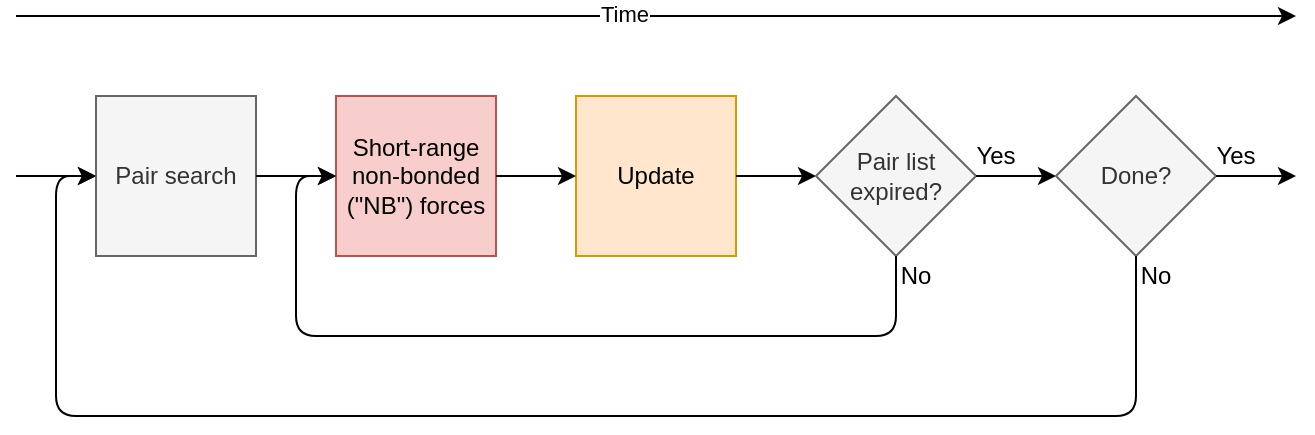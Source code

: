 <mxfile version="14.1.8" type="device"><diagram id="_HBpgSKyVObSuQ_kN55g" name="Page-1"><mxGraphModel dx="1682" dy="1000" grid="1" gridSize="10" guides="1" tooltips="1" connect="1" arrows="1" fold="1" page="1" pageScale="1" pageWidth="1654" pageHeight="1169" math="0" shadow="0"><root><mxCell id="0"/><mxCell id="1" parent="0"/><mxCell id="xqSQ0waNmZC-vH5PV82z-5" value="" style="endArrow=classic;html=1;" parent="1" edge="1"><mxGeometry width="50" height="50" relative="1" as="geometry"><mxPoint x="40" y="41" as="sourcePoint"/><mxPoint x="680" y="41" as="targetPoint"/></mxGeometry></mxCell><mxCell id="WNJ69rcCuoQQ27An8yEf-3" value="Time" style="edgeLabel;html=1;align=center;verticalAlign=middle;resizable=0;points=[];" parent="xqSQ0waNmZC-vH5PV82z-5" vertex="1" connectable="0"><mxGeometry x="-0.05" y="1" relative="1" as="geometry"><mxPoint as="offset"/></mxGeometry></mxCell><mxCell id="xqSQ0waNmZC-vH5PV82z-7" value="Update" style="whiteSpace=wrap;html=1;aspect=fixed;fillColor=#ffe6cc;strokeColor=#d79b00;" parent="1" vertex="1"><mxGeometry x="320" y="81" width="80" height="80" as="geometry"/></mxCell><mxCell id="xqSQ0waNmZC-vH5PV82z-11" value="" style="endArrow=classic;html=1;exitX=1;exitY=0.5;exitDx=0;exitDy=0;entryX=0;entryY=0.5;entryDx=0;entryDy=0;" parent="1" source="xqSQ0waNmZC-vH5PV82z-7" target="xqSQ0waNmZC-vH5PV82z-13" edge="1"><mxGeometry width="50" height="50" relative="1" as="geometry"><mxPoint x="290" y="131" as="sourcePoint"/><mxPoint x="440" y="121" as="targetPoint"/></mxGeometry></mxCell><mxCell id="xqSQ0waNmZC-vH5PV82z-13" value="Pair list expired?" style="rhombus;whiteSpace=wrap;html=1;fillColor=#f5f5f5;strokeColor=#666666;fontColor=#333333;" parent="1" vertex="1"><mxGeometry x="440" y="81" width="80" height="80" as="geometry"/></mxCell><mxCell id="xqSQ0waNmZC-vH5PV82z-14" value="" style="endArrow=classic;html=1;exitX=1;exitY=0.5;exitDx=0;exitDy=0;entryX=0;entryY=0.5;entryDx=0;entryDy=0;" parent="1" source="xqSQ0waNmZC-vH5PV82z-13" target="nZesR5KTaCcrrk03C1Ym-11" edge="1"><mxGeometry width="50" height="50" relative="1" as="geometry"><mxPoint x="300" y="142.5" as="sourcePoint"/><mxPoint x="560" y="122.5" as="targetPoint"/></mxGeometry></mxCell><mxCell id="xqSQ0waNmZC-vH5PV82z-17" value="Yes" style="text;html=1;strokeColor=none;fillColor=none;align=center;verticalAlign=middle;whiteSpace=wrap;rounded=0;" parent="1" vertex="1"><mxGeometry x="510" y="101" width="40" height="20" as="geometry"/></mxCell><mxCell id="xqSQ0waNmZC-vH5PV82z-18" value="No" style="text;html=1;strokeColor=none;fillColor=none;align=center;verticalAlign=middle;whiteSpace=wrap;rounded=0;" parent="1" vertex="1"><mxGeometry x="470" y="161" width="40" height="20" as="geometry"/></mxCell><mxCell id="nZesR5KTaCcrrk03C1Ym-1" value="" style="endArrow=classic;html=1;exitX=1;exitY=0.5;exitDx=0;exitDy=0;entryX=0;entryY=0.5;entryDx=0;entryDy=0;" parent="1" edge="1"><mxGeometry width="50" height="50" relative="1" as="geometry"><mxPoint x="40" y="121" as="sourcePoint"/><mxPoint x="80" y="121" as="targetPoint"/></mxGeometry></mxCell><mxCell id="nZesR5KTaCcrrk03C1Ym-2" value="Pair search" style="whiteSpace=wrap;html=1;aspect=fixed;fillColor=#f5f5f5;strokeColor=#666666;fontColor=#333333;" parent="1" vertex="1"><mxGeometry x="80" y="81" width="80" height="80" as="geometry"/></mxCell><mxCell id="nZesR5KTaCcrrk03C1Ym-4" value="Short-range&lt;br&gt;non-bonded (&quot;NB&quot;) forces" style="whiteSpace=wrap;html=1;aspect=fixed;fillColor=#f8cecc;strokeColor=#b85450;" parent="1" vertex="1"><mxGeometry x="200" y="81" width="80" height="80" as="geometry"/></mxCell><mxCell id="nZesR5KTaCcrrk03C1Ym-8" value="" style="endArrow=classic;html=1;exitX=1;exitY=0.5;exitDx=0;exitDy=0;entryX=0;entryY=0.5;entryDx=0;entryDy=0;" parent="1" source="nZesR5KTaCcrrk03C1Ym-4" target="xqSQ0waNmZC-vH5PV82z-7" edge="1"><mxGeometry width="50" height="50" relative="1" as="geometry"><mxPoint x="210" y="131" as="sourcePoint"/><mxPoint x="360" y="121" as="targetPoint"/></mxGeometry></mxCell><mxCell id="nZesR5KTaCcrrk03C1Ym-11" value="Done?" style="rhombus;whiteSpace=wrap;html=1;fillColor=#f5f5f5;strokeColor=#666666;fontColor=#333333;" parent="1" vertex="1"><mxGeometry x="560" y="81" width="80" height="80" as="geometry"/></mxCell><mxCell id="nZesR5KTaCcrrk03C1Ym-12" value="" style="endArrow=classic;html=1;exitX=1;exitY=0.5;exitDx=0;exitDy=0;" parent="1" source="nZesR5KTaCcrrk03C1Ym-11" edge="1"><mxGeometry width="50" height="50" relative="1" as="geometry"><mxPoint x="410" y="132.5" as="sourcePoint"/><mxPoint x="680" y="121" as="targetPoint"/></mxGeometry></mxCell><mxCell id="nZesR5KTaCcrrk03C1Ym-13" value="Yes" style="text;html=1;strokeColor=none;fillColor=none;align=center;verticalAlign=middle;whiteSpace=wrap;rounded=0;" parent="1" vertex="1"><mxGeometry x="630" y="101" width="40" height="20" as="geometry"/></mxCell><mxCell id="nZesR5KTaCcrrk03C1Ym-14" value="" style="endArrow=classic;html=1;exitX=0.5;exitY=1;exitDx=0;exitDy=0;" parent="1" source="nZesR5KTaCcrrk03C1Ym-11" edge="1"><mxGeometry width="50" height="50" relative="1" as="geometry"><mxPoint x="560" y="381" as="sourcePoint"/><mxPoint x="80" y="121" as="targetPoint"/><Array as="points"><mxPoint x="600" y="241"/><mxPoint x="60" y="241"/><mxPoint x="60" y="121"/></Array></mxGeometry></mxCell><mxCell id="nZesR5KTaCcrrk03C1Ym-15" value="" style="endArrow=classic;html=1;exitX=0.5;exitY=1;exitDx=0;exitDy=0;entryX=0;entryY=0.5;entryDx=0;entryDy=0;" parent="1" source="xqSQ0waNmZC-vH5PV82z-13" target="nZesR5KTaCcrrk03C1Ym-4" edge="1"><mxGeometry width="50" height="50" relative="1" as="geometry"><mxPoint x="560" y="351" as="sourcePoint"/><mxPoint x="180" y="121" as="targetPoint"/><Array as="points"><mxPoint x="480" y="201"/><mxPoint x="180" y="201"/><mxPoint x="180" y="121"/></Array></mxGeometry></mxCell><mxCell id="nZesR5KTaCcrrk03C1Ym-16" value="No" style="text;html=1;strokeColor=none;fillColor=none;align=center;verticalAlign=middle;whiteSpace=wrap;rounded=0;" parent="1" vertex="1"><mxGeometry x="590" y="161" width="40" height="20" as="geometry"/></mxCell><mxCell id="nZesR5KTaCcrrk03C1Ym-19" value="" style="endArrow=classic;html=1;exitX=1;exitY=0.5;exitDx=0;exitDy=0;entryX=0;entryY=0.5;entryDx=0;entryDy=0;" parent="1" source="nZesR5KTaCcrrk03C1Ym-2" target="nZesR5KTaCcrrk03C1Ym-4" edge="1"><mxGeometry width="50" height="50" relative="1" as="geometry"><mxPoint x="290" y="131" as="sourcePoint"/><mxPoint x="200" y="121" as="targetPoint"/></mxGeometry></mxCell></root></mxGraphModel></diagram></mxfile>